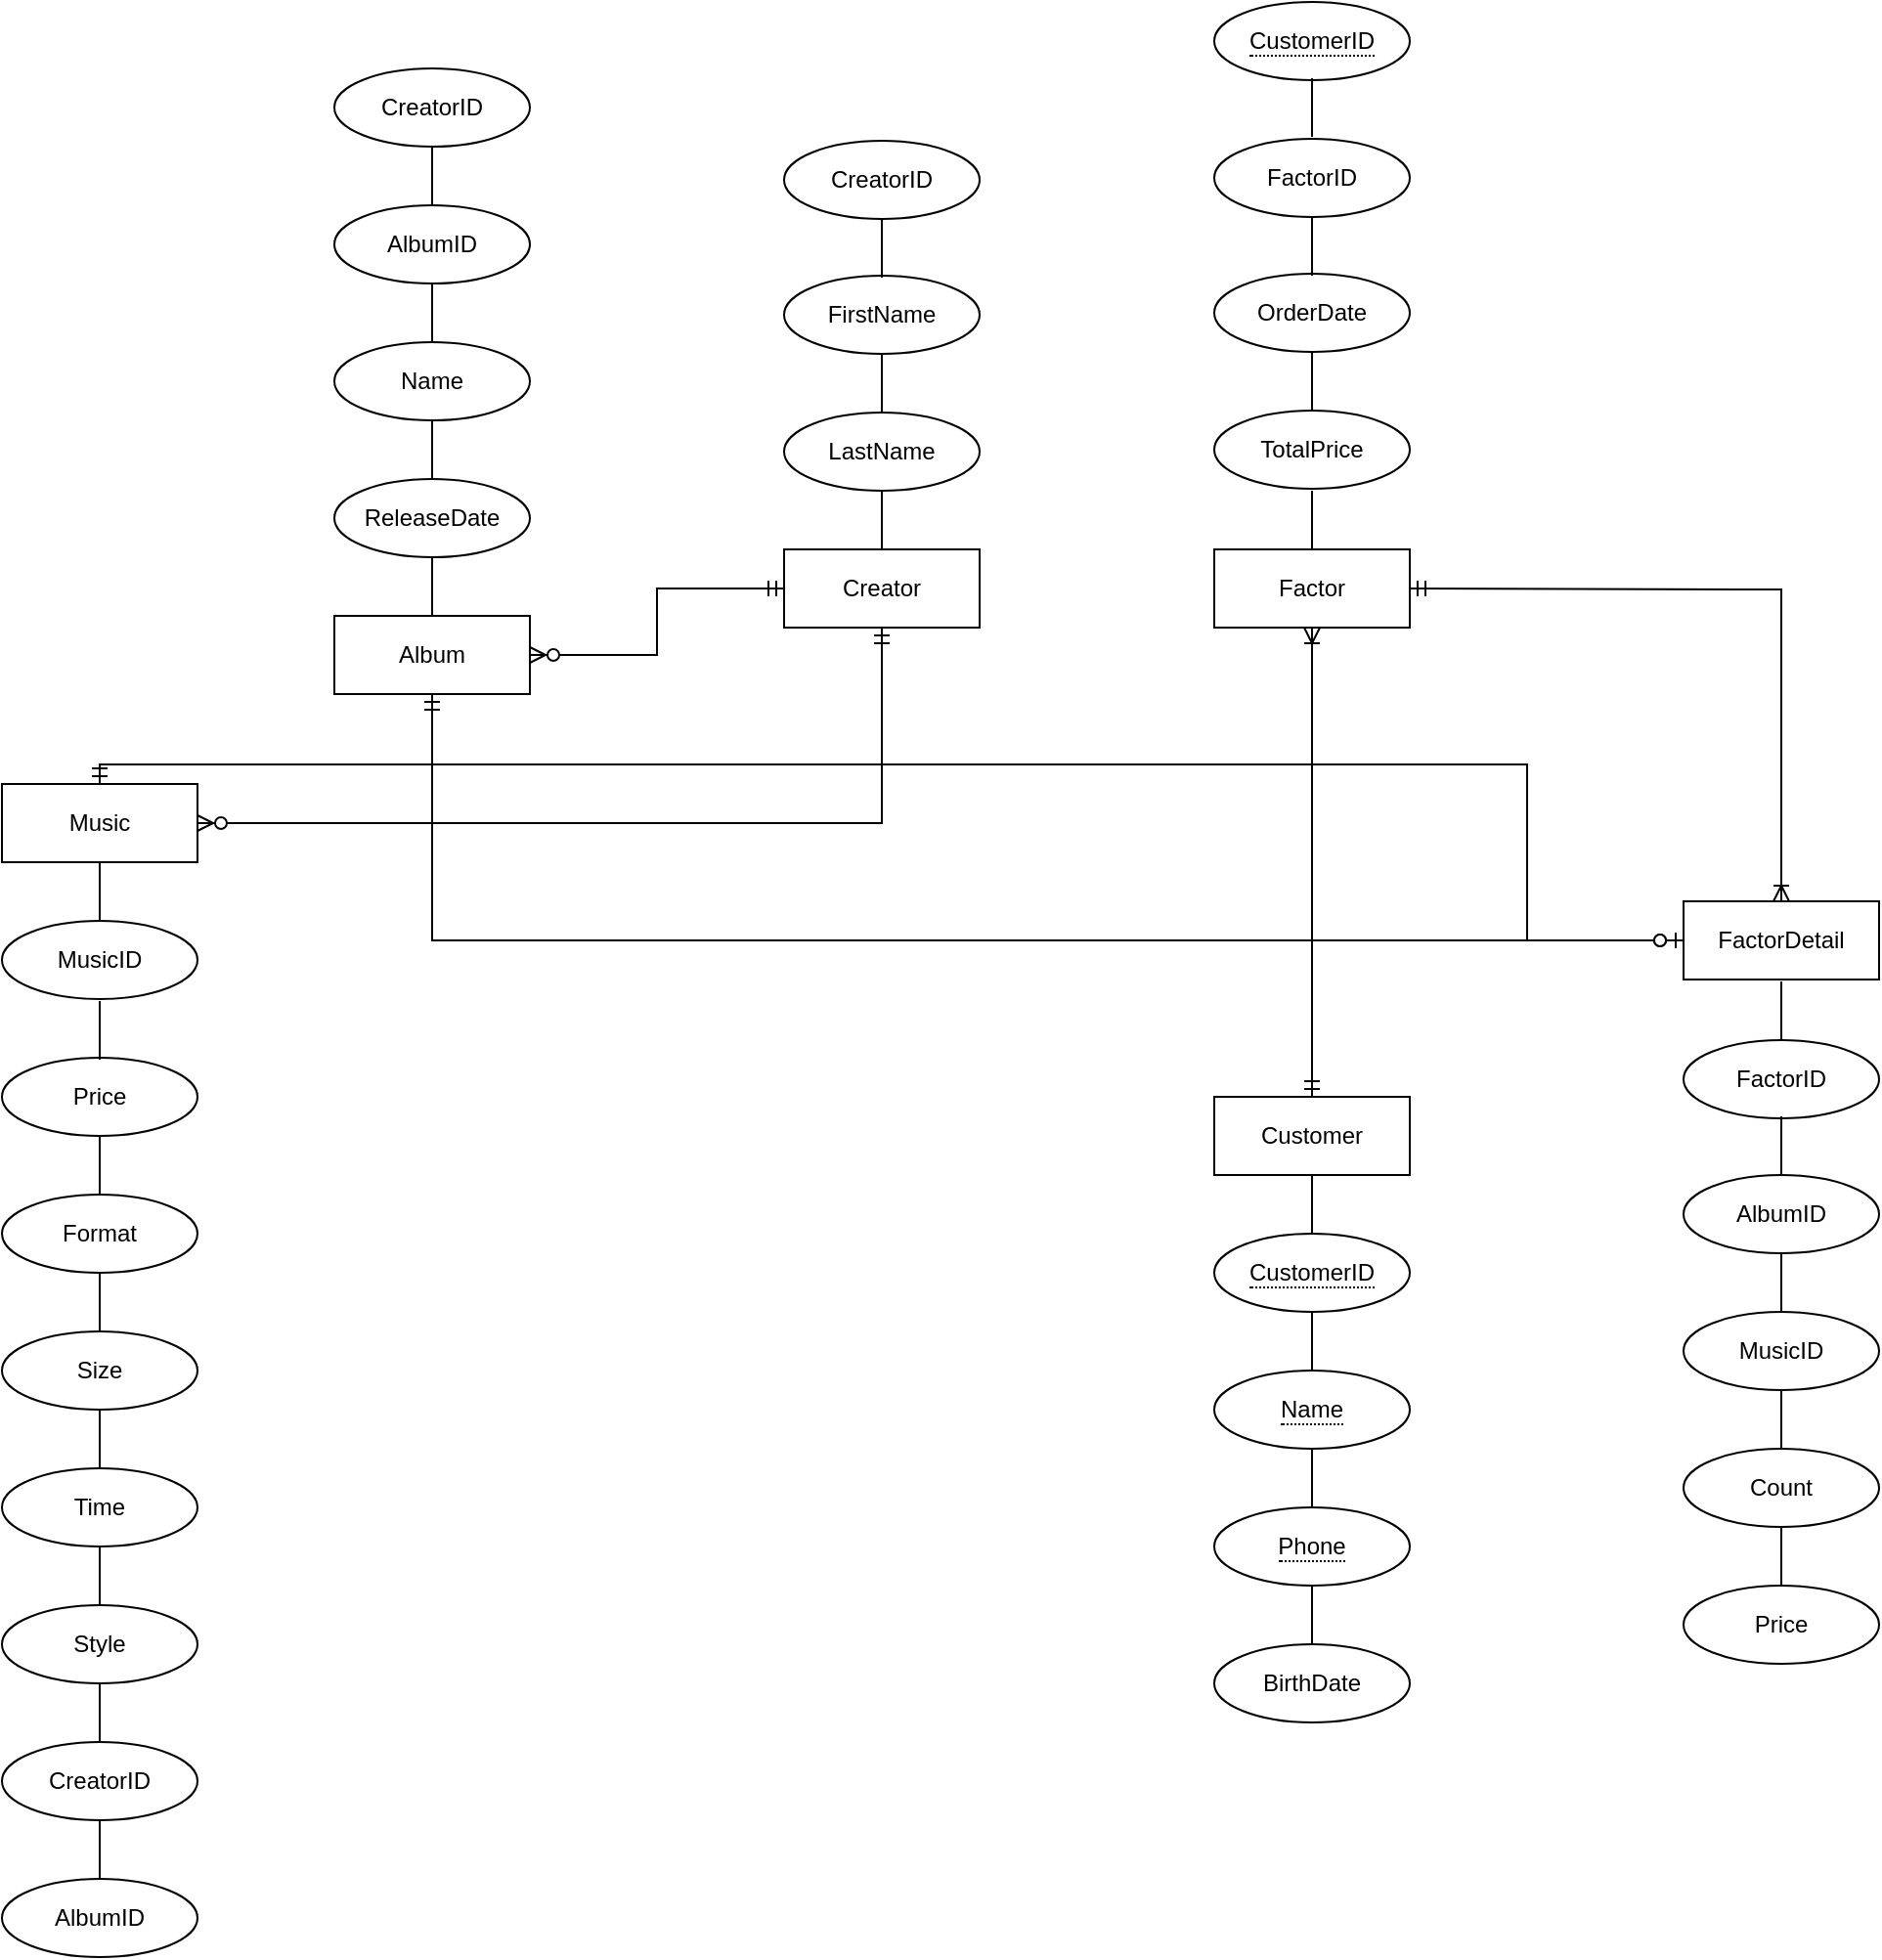 <mxfile version="24.2.5" type="device">
  <diagram id="R2lEEEUBdFMjLlhIrx00" name="Page-1">
    <mxGraphModel dx="1434" dy="1914" grid="1" gridSize="10" guides="1" tooltips="1" connect="1" arrows="1" fold="1" page="1" pageScale="1" pageWidth="850" pageHeight="1100" math="0" shadow="0" extFonts="Permanent Marker^https://fonts.googleapis.com/css?family=Permanent+Marker">
      <root>
        <mxCell id="0" />
        <mxCell id="1" parent="0" />
        <mxCell id="lgPBysxkoGh3oB06WPkz-1" value="Music" style="whiteSpace=wrap;html=1;align=center;" vertex="1" parent="1">
          <mxGeometry x="40" y="360" width="100" height="40" as="geometry" />
        </mxCell>
        <mxCell id="lgPBysxkoGh3oB06WPkz-2" value="Size" style="ellipse;whiteSpace=wrap;html=1;align=center;" vertex="1" parent="1">
          <mxGeometry x="40" y="640" width="100" height="40" as="geometry" />
        </mxCell>
        <mxCell id="lgPBysxkoGh3oB06WPkz-3" value="Format" style="ellipse;whiteSpace=wrap;html=1;align=center;" vertex="1" parent="1">
          <mxGeometry x="40" y="570" width="100" height="40" as="geometry" />
        </mxCell>
        <mxCell id="lgPBysxkoGh3oB06WPkz-4" value="CreatorID" style="ellipse;whiteSpace=wrap;html=1;align=center;" vertex="1" parent="1">
          <mxGeometry x="40" y="850" width="100" height="40" as="geometry" />
        </mxCell>
        <mxCell id="lgPBysxkoGh3oB06WPkz-5" value="Price" style="ellipse;whiteSpace=wrap;html=1;align=center;" vertex="1" parent="1">
          <mxGeometry x="40" y="500" width="100" height="40" as="geometry" />
        </mxCell>
        <mxCell id="lgPBysxkoGh3oB06WPkz-6" value="Time" style="ellipse;whiteSpace=wrap;html=1;align=center;" vertex="1" parent="1">
          <mxGeometry x="40" y="710" width="100" height="40" as="geometry" />
        </mxCell>
        <mxCell id="lgPBysxkoGh3oB06WPkz-7" value="Style" style="ellipse;whiteSpace=wrap;html=1;align=center;" vertex="1" parent="1">
          <mxGeometry x="40" y="780" width="100" height="40" as="geometry" />
        </mxCell>
        <mxCell id="lgPBysxkoGh3oB06WPkz-8" value="Album" style="whiteSpace=wrap;html=1;align=center;" vertex="1" parent="1">
          <mxGeometry x="210" y="274" width="100" height="40" as="geometry" />
        </mxCell>
        <mxCell id="lgPBysxkoGh3oB06WPkz-9" value="Name" style="ellipse;whiteSpace=wrap;html=1;align=center;" vertex="1" parent="1">
          <mxGeometry x="210" y="134" width="100" height="40" as="geometry" />
        </mxCell>
        <mxCell id="lgPBysxkoGh3oB06WPkz-10" value="AlbumID" style="ellipse;whiteSpace=wrap;html=1;align=center;" vertex="1" parent="1">
          <mxGeometry x="210" y="64" width="100" height="40" as="geometry" />
        </mxCell>
        <mxCell id="lgPBysxkoGh3oB06WPkz-12" value="ReleaseDate" style="ellipse;whiteSpace=wrap;html=1;align=center;" vertex="1" parent="1">
          <mxGeometry x="210" y="204" width="100" height="40" as="geometry" />
        </mxCell>
        <mxCell id="lgPBysxkoGh3oB06WPkz-13" value="Creator" style="whiteSpace=wrap;html=1;align=center;" vertex="1" parent="1">
          <mxGeometry x="440" y="240" width="100" height="40" as="geometry" />
        </mxCell>
        <mxCell id="lgPBysxkoGh3oB06WPkz-14" value="FirstName" style="ellipse;whiteSpace=wrap;html=1;align=center;" vertex="1" parent="1">
          <mxGeometry x="440" y="100" width="100" height="40" as="geometry" />
        </mxCell>
        <mxCell id="lgPBysxkoGh3oB06WPkz-15" value="CreatorID" style="ellipse;whiteSpace=wrap;html=1;align=center;" vertex="1" parent="1">
          <mxGeometry x="440" y="31" width="100" height="40" as="geometry" />
        </mxCell>
        <mxCell id="lgPBysxkoGh3oB06WPkz-16" value="LastName" style="ellipse;whiteSpace=wrap;html=1;align=center;" vertex="1" parent="1">
          <mxGeometry x="440" y="170" width="100" height="40" as="geometry" />
        </mxCell>
        <mxCell id="lgPBysxkoGh3oB06WPkz-17" value="MusicID" style="ellipse;whiteSpace=wrap;html=1;align=center;" vertex="1" parent="1">
          <mxGeometry x="40" y="430" width="100" height="40" as="geometry" />
        </mxCell>
        <mxCell id="lgPBysxkoGh3oB06WPkz-18" value="AlbumID" style="ellipse;whiteSpace=wrap;html=1;align=center;" vertex="1" parent="1">
          <mxGeometry x="40" y="920" width="100" height="40" as="geometry" />
        </mxCell>
        <mxCell id="lgPBysxkoGh3oB06WPkz-19" value="Factor" style="whiteSpace=wrap;html=1;align=center;" vertex="1" parent="1">
          <mxGeometry x="660" y="240" width="100" height="40" as="geometry" />
        </mxCell>
        <mxCell id="lgPBysxkoGh3oB06WPkz-20" value="FactorID" style="ellipse;whiteSpace=wrap;html=1;align=center;" vertex="1" parent="1">
          <mxGeometry x="660" y="30" width="100" height="40" as="geometry" />
        </mxCell>
        <mxCell id="lgPBysxkoGh3oB06WPkz-21" value="OrderDate" style="ellipse;whiteSpace=wrap;html=1;align=center;" vertex="1" parent="1">
          <mxGeometry x="660" y="99" width="100" height="40" as="geometry" />
        </mxCell>
        <mxCell id="lgPBysxkoGh3oB06WPkz-22" value="FactorDetail" style="whiteSpace=wrap;html=1;align=center;" vertex="1" parent="1">
          <mxGeometry x="900" y="420" width="100" height="40" as="geometry" />
        </mxCell>
        <mxCell id="lgPBysxkoGh3oB06WPkz-23" value="FactorID" style="ellipse;whiteSpace=wrap;html=1;align=center;" vertex="1" parent="1">
          <mxGeometry x="900" y="491" width="100" height="40" as="geometry" />
        </mxCell>
        <mxCell id="lgPBysxkoGh3oB06WPkz-24" value="AlbumID" style="ellipse;whiteSpace=wrap;html=1;align=center;" vertex="1" parent="1">
          <mxGeometry x="900" y="560" width="100" height="40" as="geometry" />
        </mxCell>
        <mxCell id="lgPBysxkoGh3oB06WPkz-25" value="MusicID" style="ellipse;whiteSpace=wrap;html=1;align=center;" vertex="1" parent="1">
          <mxGeometry x="900" y="630" width="100" height="40" as="geometry" />
        </mxCell>
        <mxCell id="lgPBysxkoGh3oB06WPkz-26" value="Count" style="ellipse;whiteSpace=wrap;html=1;align=center;" vertex="1" parent="1">
          <mxGeometry x="900" y="700" width="100" height="40" as="geometry" />
        </mxCell>
        <mxCell id="lgPBysxkoGh3oB06WPkz-27" value="" style="line;strokeWidth=1;rotatable=0;dashed=0;labelPosition=right;align=left;verticalAlign=middle;spacingTop=0;spacingLeft=6;points=[];portConstraint=eastwest;direction=south;" vertex="1" parent="1">
          <mxGeometry x="695" y="210" width="30" height="30" as="geometry" />
        </mxCell>
        <mxCell id="lgPBysxkoGh3oB06WPkz-28" value="" style="line;strokeWidth=1;rotatable=0;dashed=0;labelPosition=right;align=left;verticalAlign=middle;spacingTop=0;spacingLeft=6;points=[];portConstraint=eastwest;direction=south;" vertex="1" parent="1">
          <mxGeometry x="695" y="70" width="30" height="30" as="geometry" />
        </mxCell>
        <mxCell id="lgPBysxkoGh3oB06WPkz-30" value="" style="line;strokeWidth=1;rotatable=0;dashed=0;labelPosition=right;align=left;verticalAlign=middle;spacingTop=0;spacingLeft=6;points=[];portConstraint=eastwest;direction=south;" vertex="1" parent="1">
          <mxGeometry x="935" y="600" width="30" height="30" as="geometry" />
        </mxCell>
        <mxCell id="lgPBysxkoGh3oB06WPkz-32" value="" style="line;strokeWidth=1;rotatable=0;dashed=0;labelPosition=right;align=left;verticalAlign=middle;spacingTop=0;spacingLeft=6;points=[];portConstraint=eastwest;direction=south;" vertex="1" parent="1">
          <mxGeometry x="935" y="461" width="30" height="30" as="geometry" />
        </mxCell>
        <mxCell id="lgPBysxkoGh3oB06WPkz-33" value="" style="line;strokeWidth=1;rotatable=0;dashed=0;labelPosition=right;align=left;verticalAlign=middle;spacingTop=0;spacingLeft=6;points=[];portConstraint=eastwest;direction=south;" vertex="1" parent="1">
          <mxGeometry x="935" y="670" width="30" height="30" as="geometry" />
        </mxCell>
        <mxCell id="lgPBysxkoGh3oB06WPkz-34" value="" style="line;strokeWidth=1;rotatable=0;dashed=0;labelPosition=right;align=left;verticalAlign=middle;spacingTop=0;spacingLeft=6;points=[];portConstraint=eastwest;direction=south;" vertex="1" parent="1">
          <mxGeometry x="475" y="210" width="30" height="30" as="geometry" />
        </mxCell>
        <mxCell id="lgPBysxkoGh3oB06WPkz-35" value="" style="line;strokeWidth=1;rotatable=0;dashed=0;labelPosition=right;align=left;verticalAlign=middle;spacingTop=0;spacingLeft=6;points=[];portConstraint=eastwest;direction=south;" vertex="1" parent="1">
          <mxGeometry x="475" y="71" width="30" height="30" as="geometry" />
        </mxCell>
        <mxCell id="lgPBysxkoGh3oB06WPkz-36" value="" style="line;strokeWidth=1;rotatable=0;dashed=0;labelPosition=right;align=left;verticalAlign=middle;spacingTop=0;spacingLeft=6;points=[];portConstraint=eastwest;direction=south;" vertex="1" parent="1">
          <mxGeometry x="475" y="140" width="30" height="30" as="geometry" />
        </mxCell>
        <mxCell id="lgPBysxkoGh3oB06WPkz-37" value="" style="line;strokeWidth=1;rotatable=0;dashed=0;labelPosition=right;align=left;verticalAlign=middle;spacingTop=0;spacingLeft=6;points=[];portConstraint=eastwest;direction=south;" vertex="1" parent="1">
          <mxGeometry x="245" y="174" width="30" height="30" as="geometry" />
        </mxCell>
        <mxCell id="lgPBysxkoGh3oB06WPkz-38" value="" style="line;strokeWidth=1;rotatable=0;dashed=0;labelPosition=right;align=left;verticalAlign=middle;spacingTop=0;spacingLeft=6;points=[];portConstraint=eastwest;direction=south;" vertex="1" parent="1">
          <mxGeometry x="245" y="104" width="30" height="30" as="geometry" />
        </mxCell>
        <mxCell id="lgPBysxkoGh3oB06WPkz-39" value="" style="line;strokeWidth=1;rotatable=0;dashed=0;labelPosition=right;align=left;verticalAlign=middle;spacingTop=0;spacingLeft=6;points=[];portConstraint=eastwest;direction=south;" vertex="1" parent="1">
          <mxGeometry x="245" y="244" width="30" height="30" as="geometry" />
        </mxCell>
        <mxCell id="lgPBysxkoGh3oB06WPkz-40" value="" style="line;strokeWidth=1;rotatable=0;dashed=0;labelPosition=right;align=left;verticalAlign=middle;spacingTop=0;spacingLeft=6;points=[];portConstraint=eastwest;direction=south;" vertex="1" parent="1">
          <mxGeometry x="75" y="680" width="30" height="30" as="geometry" />
        </mxCell>
        <mxCell id="lgPBysxkoGh3oB06WPkz-41" value="" style="line;strokeWidth=1;rotatable=0;dashed=0;labelPosition=right;align=left;verticalAlign=middle;spacingTop=0;spacingLeft=6;points=[];portConstraint=eastwest;direction=south;" vertex="1" parent="1">
          <mxGeometry x="75" y="610" width="30" height="30" as="geometry" />
        </mxCell>
        <mxCell id="lgPBysxkoGh3oB06WPkz-42" value="" style="line;strokeWidth=1;rotatable=0;dashed=0;labelPosition=right;align=left;verticalAlign=middle;spacingTop=0;spacingLeft=6;points=[];portConstraint=eastwest;direction=south;" vertex="1" parent="1">
          <mxGeometry x="75" y="540" width="30" height="30" as="geometry" />
        </mxCell>
        <mxCell id="lgPBysxkoGh3oB06WPkz-43" value="" style="line;strokeWidth=1;rotatable=0;dashed=0;labelPosition=right;align=left;verticalAlign=middle;spacingTop=0;spacingLeft=6;points=[];portConstraint=eastwest;direction=south;" vertex="1" parent="1">
          <mxGeometry x="75" y="471" width="30" height="30" as="geometry" />
        </mxCell>
        <mxCell id="lgPBysxkoGh3oB06WPkz-44" value="" style="line;strokeWidth=1;rotatable=0;dashed=0;labelPosition=right;align=left;verticalAlign=middle;spacingTop=0;spacingLeft=6;points=[];portConstraint=eastwest;direction=south;" vertex="1" parent="1">
          <mxGeometry x="75" y="400" width="30" height="30" as="geometry" />
        </mxCell>
        <mxCell id="lgPBysxkoGh3oB06WPkz-45" value="" style="line;strokeWidth=1;rotatable=0;dashed=0;labelPosition=right;align=left;verticalAlign=middle;spacingTop=0;spacingLeft=6;points=[];portConstraint=eastwest;direction=south;" vertex="1" parent="1">
          <mxGeometry x="75" y="750" width="30" height="30" as="geometry" />
        </mxCell>
        <mxCell id="lgPBysxkoGh3oB06WPkz-46" value="" style="line;strokeWidth=1;rotatable=0;dashed=0;labelPosition=right;align=left;verticalAlign=middle;spacingTop=0;spacingLeft=6;points=[];portConstraint=eastwest;direction=south;" vertex="1" parent="1">
          <mxGeometry x="75" y="820" width="30" height="30" as="geometry" />
        </mxCell>
        <mxCell id="lgPBysxkoGh3oB06WPkz-47" value="" style="line;strokeWidth=1;rotatable=0;dashed=0;labelPosition=right;align=left;verticalAlign=middle;spacingTop=0;spacingLeft=6;points=[];portConstraint=eastwest;direction=south;" vertex="1" parent="1">
          <mxGeometry x="75" y="890" width="30" height="30" as="geometry" />
        </mxCell>
        <mxCell id="lgPBysxkoGh3oB06WPkz-48" value="TotalPrice" style="ellipse;whiteSpace=wrap;html=1;align=center;" vertex="1" parent="1">
          <mxGeometry x="660" y="169" width="100" height="40" as="geometry" />
        </mxCell>
        <mxCell id="lgPBysxkoGh3oB06WPkz-50" value="" style="line;strokeWidth=1;rotatable=0;dashed=0;labelPosition=right;align=left;verticalAlign=middle;spacingTop=0;spacingLeft=6;points=[];portConstraint=eastwest;direction=south;" vertex="1" parent="1">
          <mxGeometry x="695" y="139" width="30" height="30" as="geometry" />
        </mxCell>
        <mxCell id="lgPBysxkoGh3oB06WPkz-51" value="Price" style="ellipse;whiteSpace=wrap;html=1;align=center;" vertex="1" parent="1">
          <mxGeometry x="900" y="770" width="100" height="40" as="geometry" />
        </mxCell>
        <mxCell id="lgPBysxkoGh3oB06WPkz-52" value="" style="line;strokeWidth=1;rotatable=0;dashed=0;labelPosition=right;align=left;verticalAlign=middle;spacingTop=0;spacingLeft=6;points=[];portConstraint=eastwest;direction=south;" vertex="1" parent="1">
          <mxGeometry x="935" y="740" width="30" height="30" as="geometry" />
        </mxCell>
        <mxCell id="lgPBysxkoGh3oB06WPkz-54" value="CreatorID" style="ellipse;whiteSpace=wrap;html=1;align=center;" vertex="1" parent="1">
          <mxGeometry x="210" y="-6" width="100" height="40" as="geometry" />
        </mxCell>
        <mxCell id="lgPBysxkoGh3oB06WPkz-55" value="" style="line;strokeWidth=1;rotatable=0;dashed=0;labelPosition=right;align=left;verticalAlign=middle;spacingTop=0;spacingLeft=6;points=[];portConstraint=eastwest;direction=south;" vertex="1" parent="1">
          <mxGeometry x="245" y="34" width="30" height="30" as="geometry" />
        </mxCell>
        <mxCell id="lgPBysxkoGh3oB06WPkz-56" value="" style="edgeStyle=orthogonalEdgeStyle;fontSize=12;html=1;endArrow=ERzeroToMany;startArrow=ERmandOne;rounded=0;entryX=1;entryY=0.5;entryDx=0;entryDy=0;exitX=0.5;exitY=1;exitDx=0;exitDy=0;" edge="1" parent="1" source="lgPBysxkoGh3oB06WPkz-13" target="lgPBysxkoGh3oB06WPkz-1">
          <mxGeometry width="100" height="100" relative="1" as="geometry">
            <mxPoint x="490" y="290" as="sourcePoint" />
            <mxPoint x="575" y="350" as="targetPoint" />
          </mxGeometry>
        </mxCell>
        <mxCell id="lgPBysxkoGh3oB06WPkz-57" value="" style="edgeStyle=orthogonalEdgeStyle;fontSize=12;html=1;endArrow=ERzeroToMany;startArrow=ERmandOne;rounded=0;entryX=1;entryY=0.5;entryDx=0;entryDy=0;exitX=0;exitY=0.5;exitDx=0;exitDy=0;" edge="1" parent="1" source="lgPBysxkoGh3oB06WPkz-13" target="lgPBysxkoGh3oB06WPkz-8">
          <mxGeometry width="100" height="100" relative="1" as="geometry">
            <mxPoint x="320" y="459.5" as="sourcePoint" />
            <mxPoint x="425" y="350" as="targetPoint" />
          </mxGeometry>
        </mxCell>
        <mxCell id="lgPBysxkoGh3oB06WPkz-60" value="Customer" style="whiteSpace=wrap;html=1;align=center;" vertex="1" parent="1">
          <mxGeometry x="660" y="520" width="100" height="40" as="geometry" />
        </mxCell>
        <mxCell id="lgPBysxkoGh3oB06WPkz-61" value="&lt;span style=&quot;border-bottom: 1px dotted&quot;&gt;CustomerID&lt;/span&gt;" style="ellipse;whiteSpace=wrap;html=1;align=center;" vertex="1" parent="1">
          <mxGeometry x="660" y="590" width="100" height="40" as="geometry" />
        </mxCell>
        <mxCell id="lgPBysxkoGh3oB06WPkz-62" value="&lt;span style=&quot;border-bottom: 1px dotted&quot;&gt;Name&lt;/span&gt;" style="ellipse;whiteSpace=wrap;html=1;align=center;" vertex="1" parent="1">
          <mxGeometry x="660" y="660" width="100" height="40" as="geometry" />
        </mxCell>
        <mxCell id="lgPBysxkoGh3oB06WPkz-63" value="&lt;span style=&quot;border-bottom: 1px dotted&quot;&gt;Phone&lt;/span&gt;" style="ellipse;whiteSpace=wrap;html=1;align=center;" vertex="1" parent="1">
          <mxGeometry x="660" y="730" width="100" height="40" as="geometry" />
        </mxCell>
        <mxCell id="lgPBysxkoGh3oB06WPkz-64" value="" style="line;strokeWidth=1;rotatable=0;dashed=0;labelPosition=right;align=left;verticalAlign=middle;spacingTop=0;spacingLeft=6;points=[];portConstraint=eastwest;direction=south;" vertex="1" parent="1">
          <mxGeometry x="695" y="560" width="30" height="30" as="geometry" />
        </mxCell>
        <mxCell id="lgPBysxkoGh3oB06WPkz-65" value="" style="line;strokeWidth=1;rotatable=0;dashed=0;labelPosition=right;align=left;verticalAlign=middle;spacingTop=0;spacingLeft=6;points=[];portConstraint=eastwest;direction=south;" vertex="1" parent="1">
          <mxGeometry x="695" y="630" width="30" height="30" as="geometry" />
        </mxCell>
        <mxCell id="lgPBysxkoGh3oB06WPkz-66" value="" style="line;strokeWidth=1;rotatable=0;dashed=0;labelPosition=right;align=left;verticalAlign=middle;spacingTop=0;spacingLeft=6;points=[];portConstraint=eastwest;direction=south;" vertex="1" parent="1">
          <mxGeometry x="695" y="700" width="30" height="30" as="geometry" />
        </mxCell>
        <mxCell id="lgPBysxkoGh3oB06WPkz-67" value="BirthDate" style="ellipse;whiteSpace=wrap;html=1;align=center;" vertex="1" parent="1">
          <mxGeometry x="660" y="800" width="100" height="40" as="geometry" />
        </mxCell>
        <mxCell id="lgPBysxkoGh3oB06WPkz-68" value="" style="line;strokeWidth=1;rotatable=0;dashed=0;labelPosition=right;align=left;verticalAlign=middle;spacingTop=0;spacingLeft=6;points=[];portConstraint=eastwest;direction=south;" vertex="1" parent="1">
          <mxGeometry x="695" y="770" width="30" height="30" as="geometry" />
        </mxCell>
        <mxCell id="lgPBysxkoGh3oB06WPkz-69" value="&lt;span style=&quot;border-bottom: 1px dotted&quot;&gt;CustomerID&lt;/span&gt;" style="ellipse;whiteSpace=wrap;html=1;align=center;" vertex="1" parent="1">
          <mxGeometry x="660" y="-40" width="100" height="40" as="geometry" />
        </mxCell>
        <mxCell id="lgPBysxkoGh3oB06WPkz-71" value="" style="line;strokeWidth=1;rotatable=0;dashed=0;labelPosition=right;align=left;verticalAlign=middle;spacingTop=0;spacingLeft=6;points=[];portConstraint=eastwest;direction=south;" vertex="1" parent="1">
          <mxGeometry x="695" y="-1" width="30" height="30" as="geometry" />
        </mxCell>
        <mxCell id="lgPBysxkoGh3oB06WPkz-72" value="" style="line;strokeWidth=1;rotatable=0;dashed=0;labelPosition=right;align=left;verticalAlign=middle;spacingTop=0;spacingLeft=6;points=[];portConstraint=eastwest;direction=south;" vertex="1" parent="1">
          <mxGeometry x="935" y="530" width="30" height="30" as="geometry" />
        </mxCell>
        <mxCell id="lgPBysxkoGh3oB06WPkz-73" value="" style="edgeStyle=orthogonalEdgeStyle;fontSize=12;html=1;endArrow=ERoneToMany;startArrow=ERmandOne;rounded=0;entryX=0.5;entryY=0;entryDx=0;entryDy=0;" edge="1" parent="1" target="lgPBysxkoGh3oB06WPkz-22">
          <mxGeometry width="100" height="100" relative="1" as="geometry">
            <mxPoint x="760" y="260" as="sourcePoint" />
            <mxPoint x="960" y="261" as="targetPoint" />
          </mxGeometry>
        </mxCell>
        <mxCell id="lgPBysxkoGh3oB06WPkz-74" value="" style="edgeStyle=orthogonalEdgeStyle;fontSize=12;html=1;endArrow=ERoneToMany;startArrow=ERmandOne;rounded=0;entryX=0.5;entryY=1;entryDx=0;entryDy=0;exitX=0.5;exitY=0;exitDx=0;exitDy=0;" edge="1" parent="1" source="lgPBysxkoGh3oB06WPkz-60" target="lgPBysxkoGh3oB06WPkz-19">
          <mxGeometry width="100" height="100" relative="1" as="geometry">
            <mxPoint x="680" y="340" as="sourcePoint" />
            <mxPoint x="880" y="440" as="targetPoint" />
            <Array as="points">
              <mxPoint x="710" y="500" />
              <mxPoint x="710" y="500" />
            </Array>
          </mxGeometry>
        </mxCell>
        <mxCell id="lgPBysxkoGh3oB06WPkz-76" value="" style="edgeStyle=orthogonalEdgeStyle;fontSize=12;html=1;endArrow=ERzeroToOne;startArrow=ERmandOne;rounded=0;entryX=0;entryY=0.5;entryDx=0;entryDy=0;exitX=0.5;exitY=1;exitDx=0;exitDy=0;" edge="1" parent="1" source="lgPBysxkoGh3oB06WPkz-8" target="lgPBysxkoGh3oB06WPkz-22">
          <mxGeometry width="100" height="100" relative="1" as="geometry">
            <mxPoint x="590" y="569.5" as="sourcePoint" />
            <mxPoint x="310" y="423.5" as="targetPoint" />
          </mxGeometry>
        </mxCell>
        <mxCell id="lgPBysxkoGh3oB06WPkz-77" value="" style="edgeStyle=orthogonalEdgeStyle;fontSize=12;html=1;endArrow=ERzeroToOne;startArrow=ERmandOne;rounded=0;exitX=0.5;exitY=0;exitDx=0;exitDy=0;" edge="1" parent="1" source="lgPBysxkoGh3oB06WPkz-1">
          <mxGeometry width="100" height="100" relative="1" as="geometry">
            <mxPoint x="90" y="344" as="sourcePoint" />
            <mxPoint x="900" y="440" as="targetPoint" />
            <Array as="points">
              <mxPoint x="90" y="350" />
              <mxPoint x="820" y="350" />
              <mxPoint x="820" y="440" />
            </Array>
          </mxGeometry>
        </mxCell>
      </root>
    </mxGraphModel>
  </diagram>
</mxfile>
